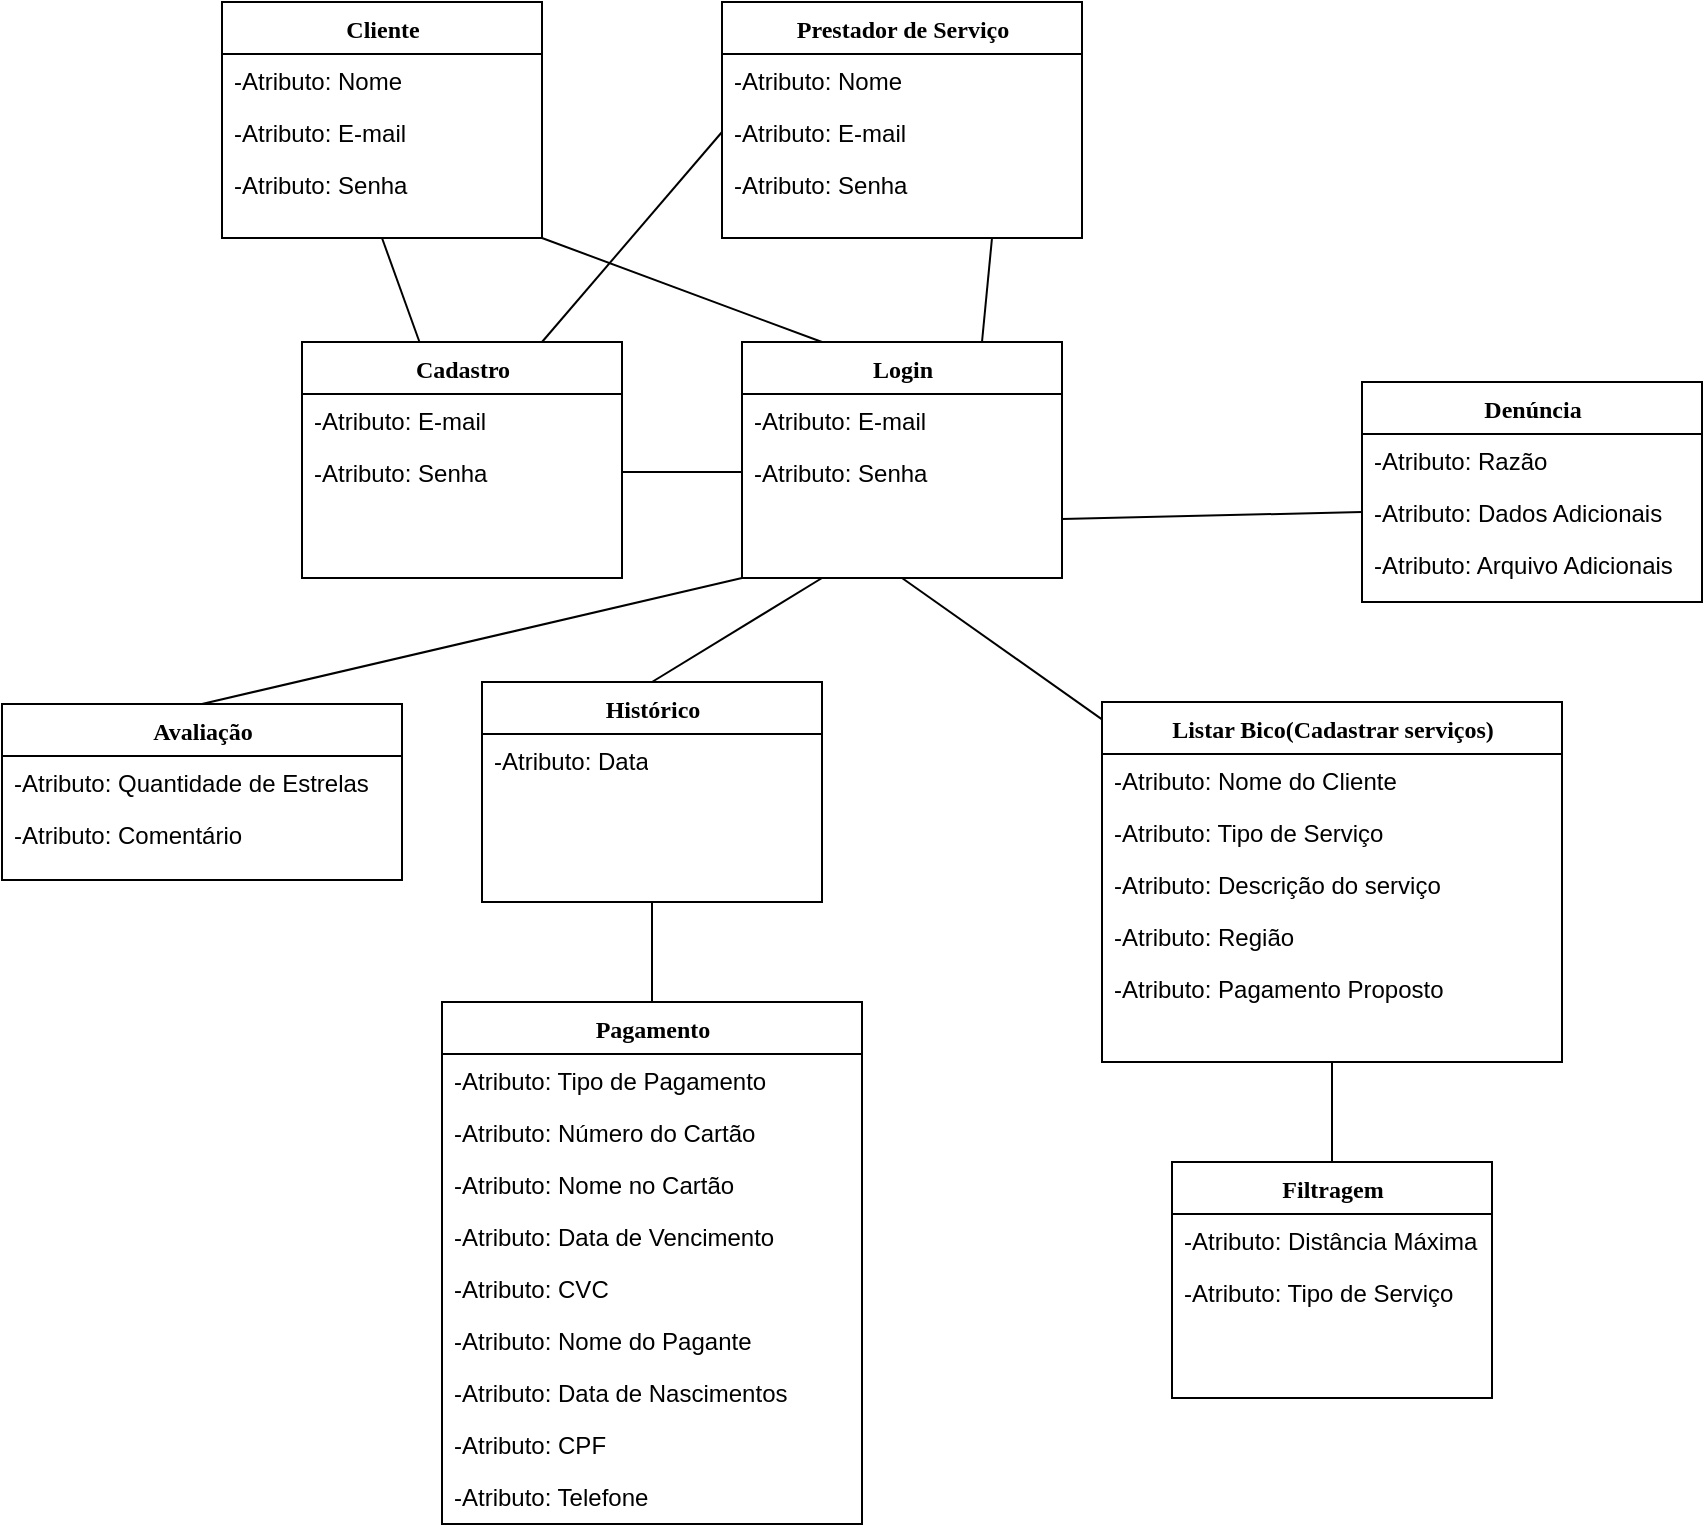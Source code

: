 <mxfile version="24.2.5" type="device">
  <diagram name="Page-1" id="6133507b-19e7-1e82-6fc7-422aa6c4b21f">
    <mxGraphModel dx="1647" dy="877" grid="1" gridSize="10" guides="1" tooltips="1" connect="1" arrows="1" fold="1" page="1" pageScale="1" pageWidth="1100" pageHeight="850" background="none" math="0" shadow="0">
      <root>
        <mxCell id="0" />
        <mxCell id="1" parent="0" />
        <mxCell id="Q-qz3h-aPGjKx4wGLugq-44" style="rounded=0;orthogonalLoop=1;jettySize=auto;html=1;exitX=0;exitY=1;exitDx=0;exitDy=0;entryX=0.5;entryY=0;entryDx=0;entryDy=0;endArrow=none;endFill=0;" edge="1" parent="1" source="78961159f06e98e8-17" target="Q-qz3h-aPGjKx4wGLugq-14">
          <mxGeometry relative="1" as="geometry" />
        </mxCell>
        <mxCell id="Q-qz3h-aPGjKx4wGLugq-45" style="rounded=0;orthogonalLoop=1;jettySize=auto;html=1;exitX=0.5;exitY=1;exitDx=0;exitDy=0;endArrow=none;endFill=0;" edge="1" parent="1" source="78961159f06e98e8-17" target="Q-qz3h-aPGjKx4wGLugq-5">
          <mxGeometry relative="1" as="geometry" />
        </mxCell>
        <mxCell id="Q-qz3h-aPGjKx4wGLugq-46" style="rounded=0;orthogonalLoop=1;jettySize=auto;html=1;exitX=1;exitY=0.75;exitDx=0;exitDy=0;entryX=0;entryY=0.5;entryDx=0;entryDy=0;endArrow=none;endFill=0;" edge="1" parent="1" source="78961159f06e98e8-17" target="Q-qz3h-aPGjKx4wGLugq-10">
          <mxGeometry relative="1" as="geometry" />
        </mxCell>
        <mxCell id="Q-qz3h-aPGjKx4wGLugq-58" style="edgeStyle=none;rounded=0;orthogonalLoop=1;jettySize=auto;html=1;exitX=0.25;exitY=1;exitDx=0;exitDy=0;entryX=0.5;entryY=0;entryDx=0;entryDy=0;endArrow=none;endFill=0;" edge="1" parent="1" source="78961159f06e98e8-17" target="Q-qz3h-aPGjKx4wGLugq-54">
          <mxGeometry relative="1" as="geometry" />
        </mxCell>
        <mxCell id="78961159f06e98e8-17" value="Login" style="swimlane;html=1;fontStyle=1;align=center;verticalAlign=top;childLayout=stackLayout;horizontal=1;startSize=26;horizontalStack=0;resizeParent=1;resizeLast=0;collapsible=1;marginBottom=0;swimlaneFillColor=#ffffff;rounded=0;shadow=0;comic=0;labelBackgroundColor=none;strokeWidth=1;fillColor=none;fontFamily=Verdana;fontSize=12" parent="1" vertex="1">
          <mxGeometry x="550" y="280" width="160" height="118" as="geometry" />
        </mxCell>
        <mxCell id="78961159f06e98e8-23" value="-Atributo: E-mail" style="text;html=1;strokeColor=none;fillColor=none;align=left;verticalAlign=top;spacingLeft=4;spacingRight=4;whiteSpace=wrap;overflow=hidden;rotatable=0;points=[[0,0.5],[1,0.5]];portConstraint=eastwest;" parent="78961159f06e98e8-17" vertex="1">
          <mxGeometry y="26" width="160" height="26" as="geometry" />
        </mxCell>
        <mxCell id="Q-qz3h-aPGjKx4wGLugq-1" value="-Atributo: Senha" style="text;html=1;strokeColor=none;fillColor=none;align=left;verticalAlign=top;spacingLeft=4;spacingRight=4;whiteSpace=wrap;overflow=hidden;rotatable=0;points=[[0,0.5],[1,0.5]];portConstraint=eastwest;" vertex="1" parent="78961159f06e98e8-17">
          <mxGeometry y="52" width="160" height="26" as="geometry" />
        </mxCell>
        <mxCell id="Q-qz3h-aPGjKx4wGLugq-2" value="Cadastro" style="swimlane;html=1;fontStyle=1;align=center;verticalAlign=top;childLayout=stackLayout;horizontal=1;startSize=26;horizontalStack=0;resizeParent=1;resizeLast=0;collapsible=1;marginBottom=0;swimlaneFillColor=#ffffff;rounded=0;shadow=0;comic=0;labelBackgroundColor=none;strokeWidth=1;fillColor=none;fontFamily=Verdana;fontSize=12" vertex="1" parent="1">
          <mxGeometry x="330" y="280" width="160" height="118" as="geometry" />
        </mxCell>
        <mxCell id="Q-qz3h-aPGjKx4wGLugq-3" value="-Atributo: E-mail" style="text;html=1;strokeColor=none;fillColor=none;align=left;verticalAlign=top;spacingLeft=4;spacingRight=4;whiteSpace=wrap;overflow=hidden;rotatable=0;points=[[0,0.5],[1,0.5]];portConstraint=eastwest;" vertex="1" parent="Q-qz3h-aPGjKx4wGLugq-2">
          <mxGeometry y="26" width="160" height="26" as="geometry" />
        </mxCell>
        <mxCell id="Q-qz3h-aPGjKx4wGLugq-4" value="-Atributo: Senha" style="text;html=1;strokeColor=none;fillColor=none;align=left;verticalAlign=top;spacingLeft=4;spacingRight=4;whiteSpace=wrap;overflow=hidden;rotatable=0;points=[[0,0.5],[1,0.5]];portConstraint=eastwest;" vertex="1" parent="Q-qz3h-aPGjKx4wGLugq-2">
          <mxGeometry y="52" width="160" height="26" as="geometry" />
        </mxCell>
        <mxCell id="Q-qz3h-aPGjKx4wGLugq-47" style="rounded=0;orthogonalLoop=1;jettySize=auto;html=1;exitX=0.5;exitY=1;exitDx=0;exitDy=0;endArrow=none;endFill=0;" edge="1" parent="1" source="Q-qz3h-aPGjKx4wGLugq-5" target="Q-qz3h-aPGjKx4wGLugq-17">
          <mxGeometry relative="1" as="geometry" />
        </mxCell>
        <mxCell id="Q-qz3h-aPGjKx4wGLugq-5" value="Listar Bico(Cadastrar serviços)" style="swimlane;html=1;fontStyle=1;align=center;verticalAlign=top;childLayout=stackLayout;horizontal=1;startSize=26;horizontalStack=0;resizeParent=1;resizeLast=0;collapsible=1;marginBottom=0;swimlaneFillColor=#ffffff;rounded=0;shadow=0;comic=0;labelBackgroundColor=none;strokeWidth=1;fillColor=none;fontFamily=Verdana;fontSize=12" vertex="1" parent="1">
          <mxGeometry x="730" y="460" width="230" height="180" as="geometry" />
        </mxCell>
        <mxCell id="Q-qz3h-aPGjKx4wGLugq-22" value="-Atributo: Nome do Cliente" style="text;html=1;strokeColor=none;fillColor=none;align=left;verticalAlign=top;spacingLeft=4;spacingRight=4;whiteSpace=wrap;overflow=hidden;rotatable=0;points=[[0,0.5],[1,0.5]];portConstraint=eastwest;" vertex="1" parent="Q-qz3h-aPGjKx4wGLugq-5">
          <mxGeometry y="26" width="230" height="26" as="geometry" />
        </mxCell>
        <mxCell id="Q-qz3h-aPGjKx4wGLugq-21" value="-Atributo: Tipo de Serviço" style="text;html=1;strokeColor=none;fillColor=none;align=left;verticalAlign=top;spacingLeft=4;spacingRight=4;whiteSpace=wrap;overflow=hidden;rotatable=0;points=[[0,0.5],[1,0.5]];portConstraint=eastwest;" vertex="1" parent="Q-qz3h-aPGjKx4wGLugq-5">
          <mxGeometry y="52" width="230" height="26" as="geometry" />
        </mxCell>
        <mxCell id="Q-qz3h-aPGjKx4wGLugq-6" value="-Atributo: Descrição do serviço" style="text;html=1;strokeColor=none;fillColor=none;align=left;verticalAlign=top;spacingLeft=4;spacingRight=4;whiteSpace=wrap;overflow=hidden;rotatable=0;points=[[0,0.5],[1,0.5]];portConstraint=eastwest;" vertex="1" parent="Q-qz3h-aPGjKx4wGLugq-5">
          <mxGeometry y="78" width="230" height="26" as="geometry" />
        </mxCell>
        <mxCell id="Q-qz3h-aPGjKx4wGLugq-7" value="-Atributo: Região" style="text;html=1;strokeColor=none;fillColor=none;align=left;verticalAlign=top;spacingLeft=4;spacingRight=4;whiteSpace=wrap;overflow=hidden;rotatable=0;points=[[0,0.5],[1,0.5]];portConstraint=eastwest;" vertex="1" parent="Q-qz3h-aPGjKx4wGLugq-5">
          <mxGeometry y="104" width="230" height="26" as="geometry" />
        </mxCell>
        <mxCell id="Q-qz3h-aPGjKx4wGLugq-20" value="-Atributo: Pagamento Proposto" style="text;html=1;strokeColor=none;fillColor=none;align=left;verticalAlign=top;spacingLeft=4;spacingRight=4;whiteSpace=wrap;overflow=hidden;rotatable=0;points=[[0,0.5],[1,0.5]];portConstraint=eastwest;" vertex="1" parent="Q-qz3h-aPGjKx4wGLugq-5">
          <mxGeometry y="130" width="230" height="26" as="geometry" />
        </mxCell>
        <mxCell id="Q-qz3h-aPGjKx4wGLugq-8" value="Denúncia" style="swimlane;html=1;fontStyle=1;align=center;verticalAlign=top;childLayout=stackLayout;horizontal=1;startSize=26;horizontalStack=0;resizeParent=1;resizeLast=0;collapsible=1;marginBottom=0;swimlaneFillColor=#ffffff;rounded=0;shadow=0;comic=0;labelBackgroundColor=none;strokeWidth=1;fillColor=none;fontFamily=Verdana;fontSize=12" vertex="1" parent="1">
          <mxGeometry x="860" y="300" width="170" height="110" as="geometry" />
        </mxCell>
        <mxCell id="Q-qz3h-aPGjKx4wGLugq-9" value="-Atributo: Razão" style="text;html=1;strokeColor=none;fillColor=none;align=left;verticalAlign=top;spacingLeft=4;spacingRight=4;whiteSpace=wrap;overflow=hidden;rotatable=0;points=[[0,0.5],[1,0.5]];portConstraint=eastwest;" vertex="1" parent="Q-qz3h-aPGjKx4wGLugq-8">
          <mxGeometry y="26" width="170" height="26" as="geometry" />
        </mxCell>
        <mxCell id="Q-qz3h-aPGjKx4wGLugq-10" value="-Atributo: Dados Adicionais" style="text;html=1;strokeColor=none;fillColor=none;align=left;verticalAlign=top;spacingLeft=4;spacingRight=4;whiteSpace=wrap;overflow=hidden;rotatable=0;points=[[0,0.5],[1,0.5]];portConstraint=eastwest;" vertex="1" parent="Q-qz3h-aPGjKx4wGLugq-8">
          <mxGeometry y="52" width="170" height="26" as="geometry" />
        </mxCell>
        <mxCell id="Q-qz3h-aPGjKx4wGLugq-30" value="-Atributo: Arquivo Adicionais" style="text;html=1;strokeColor=none;fillColor=none;align=left;verticalAlign=top;spacingLeft=4;spacingRight=4;whiteSpace=wrap;overflow=hidden;rotatable=0;points=[[0,0.5],[1,0.5]];portConstraint=eastwest;" vertex="1" parent="Q-qz3h-aPGjKx4wGLugq-8">
          <mxGeometry y="78" width="170" height="26" as="geometry" />
        </mxCell>
        <mxCell id="Q-qz3h-aPGjKx4wGLugq-11" value="Pagamento" style="swimlane;html=1;fontStyle=1;align=center;verticalAlign=top;childLayout=stackLayout;horizontal=1;startSize=26;horizontalStack=0;resizeParent=1;resizeLast=0;collapsible=1;marginBottom=0;swimlaneFillColor=#ffffff;rounded=0;shadow=0;comic=0;labelBackgroundColor=none;strokeWidth=1;fillColor=none;fontFamily=Verdana;fontSize=12" vertex="1" parent="1">
          <mxGeometry x="400" y="610" width="210" height="261" as="geometry" />
        </mxCell>
        <mxCell id="Q-qz3h-aPGjKx4wGLugq-12" value="-Atributo: Tipo de Pagamento" style="text;html=1;strokeColor=none;fillColor=none;align=left;verticalAlign=top;spacingLeft=4;spacingRight=4;whiteSpace=wrap;overflow=hidden;rotatable=0;points=[[0,0.5],[1,0.5]];portConstraint=eastwest;" vertex="1" parent="Q-qz3h-aPGjKx4wGLugq-11">
          <mxGeometry y="26" width="210" height="26" as="geometry" />
        </mxCell>
        <mxCell id="Q-qz3h-aPGjKx4wGLugq-13" value="-Atributo: Número do Cartão" style="text;html=1;strokeColor=none;fillColor=none;align=left;verticalAlign=top;spacingLeft=4;spacingRight=4;whiteSpace=wrap;overflow=hidden;rotatable=0;points=[[0,0.5],[1,0.5]];portConstraint=eastwest;" vertex="1" parent="Q-qz3h-aPGjKx4wGLugq-11">
          <mxGeometry y="52" width="210" height="26" as="geometry" />
        </mxCell>
        <mxCell id="Q-qz3h-aPGjKx4wGLugq-23" value="-Atributo: Nome no Cartão" style="text;html=1;strokeColor=none;fillColor=none;align=left;verticalAlign=top;spacingLeft=4;spacingRight=4;whiteSpace=wrap;overflow=hidden;rotatable=0;points=[[0,0.5],[1,0.5]];portConstraint=eastwest;" vertex="1" parent="Q-qz3h-aPGjKx4wGLugq-11">
          <mxGeometry y="78" width="210" height="26" as="geometry" />
        </mxCell>
        <mxCell id="Q-qz3h-aPGjKx4wGLugq-24" value="-Atributo: Data de Vencimento" style="text;html=1;strokeColor=none;fillColor=none;align=left;verticalAlign=top;spacingLeft=4;spacingRight=4;whiteSpace=wrap;overflow=hidden;rotatable=0;points=[[0,0.5],[1,0.5]];portConstraint=eastwest;" vertex="1" parent="Q-qz3h-aPGjKx4wGLugq-11">
          <mxGeometry y="104" width="210" height="26" as="geometry" />
        </mxCell>
        <mxCell id="Q-qz3h-aPGjKx4wGLugq-25" value="-Atributo: CVC" style="text;html=1;strokeColor=none;fillColor=none;align=left;verticalAlign=top;spacingLeft=4;spacingRight=4;whiteSpace=wrap;overflow=hidden;rotatable=0;points=[[0,0.5],[1,0.5]];portConstraint=eastwest;" vertex="1" parent="Q-qz3h-aPGjKx4wGLugq-11">
          <mxGeometry y="130" width="210" height="26" as="geometry" />
        </mxCell>
        <mxCell id="Q-qz3h-aPGjKx4wGLugq-26" value="-Atributo: Nome do Pagante" style="text;html=1;strokeColor=none;fillColor=none;align=left;verticalAlign=top;spacingLeft=4;spacingRight=4;whiteSpace=wrap;overflow=hidden;rotatable=0;points=[[0,0.5],[1,0.5]];portConstraint=eastwest;" vertex="1" parent="Q-qz3h-aPGjKx4wGLugq-11">
          <mxGeometry y="156" width="210" height="26" as="geometry" />
        </mxCell>
        <mxCell id="Q-qz3h-aPGjKx4wGLugq-27" value="-Atributo: Data de Nascimentos" style="text;html=1;strokeColor=none;fillColor=none;align=left;verticalAlign=top;spacingLeft=4;spacingRight=4;whiteSpace=wrap;overflow=hidden;rotatable=0;points=[[0,0.5],[1,0.5]];portConstraint=eastwest;" vertex="1" parent="Q-qz3h-aPGjKx4wGLugq-11">
          <mxGeometry y="182" width="210" height="26" as="geometry" />
        </mxCell>
        <mxCell id="Q-qz3h-aPGjKx4wGLugq-28" value="-Atributo: CPF" style="text;html=1;strokeColor=none;fillColor=none;align=left;verticalAlign=top;spacingLeft=4;spacingRight=4;whiteSpace=wrap;overflow=hidden;rotatable=0;points=[[0,0.5],[1,0.5]];portConstraint=eastwest;" vertex="1" parent="Q-qz3h-aPGjKx4wGLugq-11">
          <mxGeometry y="208" width="210" height="26" as="geometry" />
        </mxCell>
        <mxCell id="Q-qz3h-aPGjKx4wGLugq-29" value="-Atributo: Telefone" style="text;html=1;strokeColor=none;fillColor=none;align=left;verticalAlign=top;spacingLeft=4;spacingRight=4;whiteSpace=wrap;overflow=hidden;rotatable=0;points=[[0,0.5],[1,0.5]];portConstraint=eastwest;" vertex="1" parent="Q-qz3h-aPGjKx4wGLugq-11">
          <mxGeometry y="234" width="210" height="26" as="geometry" />
        </mxCell>
        <mxCell id="Q-qz3h-aPGjKx4wGLugq-14" value="Avaliação" style="swimlane;html=1;fontStyle=1;align=center;verticalAlign=top;childLayout=stackLayout;horizontal=1;startSize=26;horizontalStack=0;resizeParent=1;resizeLast=0;collapsible=1;marginBottom=0;swimlaneFillColor=#ffffff;rounded=0;shadow=0;comic=0;labelBackgroundColor=none;strokeWidth=1;fillColor=none;fontFamily=Verdana;fontSize=12" vertex="1" parent="1">
          <mxGeometry x="180" y="461" width="200" height="88" as="geometry" />
        </mxCell>
        <mxCell id="Q-qz3h-aPGjKx4wGLugq-15" value="-Atributo: Quantidade de Estrelas" style="text;html=1;strokeColor=none;fillColor=none;align=left;verticalAlign=top;spacingLeft=4;spacingRight=4;whiteSpace=wrap;overflow=hidden;rotatable=0;points=[[0,0.5],[1,0.5]];portConstraint=eastwest;" vertex="1" parent="Q-qz3h-aPGjKx4wGLugq-14">
          <mxGeometry y="26" width="200" height="26" as="geometry" />
        </mxCell>
        <mxCell id="Q-qz3h-aPGjKx4wGLugq-16" value="-Atributo: Comentário" style="text;html=1;strokeColor=none;fillColor=none;align=left;verticalAlign=top;spacingLeft=4;spacingRight=4;whiteSpace=wrap;overflow=hidden;rotatable=0;points=[[0,0.5],[1,0.5]];portConstraint=eastwest;" vertex="1" parent="Q-qz3h-aPGjKx4wGLugq-14">
          <mxGeometry y="52" width="200" height="26" as="geometry" />
        </mxCell>
        <mxCell id="Q-qz3h-aPGjKx4wGLugq-17" value="Filtragem" style="swimlane;html=1;fontStyle=1;align=center;verticalAlign=top;childLayout=stackLayout;horizontal=1;startSize=26;horizontalStack=0;resizeParent=1;resizeLast=0;collapsible=1;marginBottom=0;swimlaneFillColor=#ffffff;rounded=0;shadow=0;comic=0;labelBackgroundColor=none;strokeWidth=1;fillColor=none;fontFamily=Verdana;fontSize=12" vertex="1" parent="1">
          <mxGeometry x="765" y="690" width="160" height="118" as="geometry" />
        </mxCell>
        <mxCell id="Q-qz3h-aPGjKx4wGLugq-18" value="-Atributo: Distância Máxima" style="text;html=1;strokeColor=none;fillColor=none;align=left;verticalAlign=top;spacingLeft=4;spacingRight=4;whiteSpace=wrap;overflow=hidden;rotatable=0;points=[[0,0.5],[1,0.5]];portConstraint=eastwest;" vertex="1" parent="Q-qz3h-aPGjKx4wGLugq-17">
          <mxGeometry y="26" width="160" height="26" as="geometry" />
        </mxCell>
        <mxCell id="Q-qz3h-aPGjKx4wGLugq-19" value="-Atributo: Tipo de Serviço" style="text;html=1;strokeColor=none;fillColor=none;align=left;verticalAlign=top;spacingLeft=4;spacingRight=4;whiteSpace=wrap;overflow=hidden;rotatable=0;points=[[0,0.5],[1,0.5]];portConstraint=eastwest;" vertex="1" parent="Q-qz3h-aPGjKx4wGLugq-17">
          <mxGeometry y="52" width="160" height="26" as="geometry" />
        </mxCell>
        <mxCell id="Q-qz3h-aPGjKx4wGLugq-49" style="rounded=0;orthogonalLoop=1;jettySize=auto;html=1;exitX=0.5;exitY=1;exitDx=0;exitDy=0;endArrow=none;endFill=0;" edge="1" parent="1" source="Q-qz3h-aPGjKx4wGLugq-34" target="Q-qz3h-aPGjKx4wGLugq-2">
          <mxGeometry relative="1" as="geometry" />
        </mxCell>
        <mxCell id="Q-qz3h-aPGjKx4wGLugq-59" style="edgeStyle=none;rounded=0;orthogonalLoop=1;jettySize=auto;html=1;exitX=1;exitY=1;exitDx=0;exitDy=0;entryX=0.25;entryY=0;entryDx=0;entryDy=0;endArrow=none;endFill=0;" edge="1" parent="1" source="Q-qz3h-aPGjKx4wGLugq-34" target="78961159f06e98e8-17">
          <mxGeometry relative="1" as="geometry" />
        </mxCell>
        <mxCell id="Q-qz3h-aPGjKx4wGLugq-34" value="Cliente" style="swimlane;html=1;fontStyle=1;align=center;verticalAlign=top;childLayout=stackLayout;horizontal=1;startSize=26;horizontalStack=0;resizeParent=1;resizeLast=0;collapsible=1;marginBottom=0;swimlaneFillColor=#ffffff;rounded=0;shadow=0;comic=0;labelBackgroundColor=none;strokeWidth=1;fillColor=none;fontFamily=Verdana;fontSize=12" vertex="1" parent="1">
          <mxGeometry x="290" y="110" width="160" height="118" as="geometry" />
        </mxCell>
        <mxCell id="Q-qz3h-aPGjKx4wGLugq-37" value="-Atributo: Nome" style="text;html=1;strokeColor=none;fillColor=none;align=left;verticalAlign=top;spacingLeft=4;spacingRight=4;whiteSpace=wrap;overflow=hidden;rotatable=0;points=[[0,0.5],[1,0.5]];portConstraint=eastwest;" vertex="1" parent="Q-qz3h-aPGjKx4wGLugq-34">
          <mxGeometry y="26" width="160" height="26" as="geometry" />
        </mxCell>
        <mxCell id="Q-qz3h-aPGjKx4wGLugq-35" value="-Atributo: E-mail" style="text;html=1;strokeColor=none;fillColor=none;align=left;verticalAlign=top;spacingLeft=4;spacingRight=4;whiteSpace=wrap;overflow=hidden;rotatable=0;points=[[0,0.5],[1,0.5]];portConstraint=eastwest;" vertex="1" parent="Q-qz3h-aPGjKx4wGLugq-34">
          <mxGeometry y="52" width="160" height="26" as="geometry" />
        </mxCell>
        <mxCell id="Q-qz3h-aPGjKx4wGLugq-36" value="-Atributo: Senha" style="text;html=1;strokeColor=none;fillColor=none;align=left;verticalAlign=top;spacingLeft=4;spacingRight=4;whiteSpace=wrap;overflow=hidden;rotatable=0;points=[[0,0.5],[1,0.5]];portConstraint=eastwest;" vertex="1" parent="Q-qz3h-aPGjKx4wGLugq-34">
          <mxGeometry y="78" width="160" height="26" as="geometry" />
        </mxCell>
        <mxCell id="Q-qz3h-aPGjKx4wGLugq-53" style="rounded=0;orthogonalLoop=1;jettySize=auto;html=1;exitX=0.75;exitY=1;exitDx=0;exitDy=0;entryX=0.75;entryY=0;entryDx=0;entryDy=0;endArrow=none;endFill=0;" edge="1" parent="1" source="Q-qz3h-aPGjKx4wGLugq-38" target="78961159f06e98e8-17">
          <mxGeometry relative="1" as="geometry" />
        </mxCell>
        <mxCell id="Q-qz3h-aPGjKx4wGLugq-38" value="Prestador de Serviço" style="swimlane;html=1;fontStyle=1;align=center;verticalAlign=top;childLayout=stackLayout;horizontal=1;startSize=26;horizontalStack=0;resizeParent=1;resizeLast=0;collapsible=1;marginBottom=0;swimlaneFillColor=#ffffff;rounded=0;shadow=0;comic=0;labelBackgroundColor=none;strokeWidth=1;fillColor=none;fontFamily=Verdana;fontSize=12" vertex="1" parent="1">
          <mxGeometry x="540" y="110" width="180" height="118" as="geometry" />
        </mxCell>
        <mxCell id="Q-qz3h-aPGjKx4wGLugq-39" value="-Atributo: Nome" style="text;html=1;strokeColor=none;fillColor=none;align=left;verticalAlign=top;spacingLeft=4;spacingRight=4;whiteSpace=wrap;overflow=hidden;rotatable=0;points=[[0,0.5],[1,0.5]];portConstraint=eastwest;" vertex="1" parent="Q-qz3h-aPGjKx4wGLugq-38">
          <mxGeometry y="26" width="180" height="26" as="geometry" />
        </mxCell>
        <mxCell id="Q-qz3h-aPGjKx4wGLugq-40" value="-Atributo: E-mail" style="text;html=1;strokeColor=none;fillColor=none;align=left;verticalAlign=top;spacingLeft=4;spacingRight=4;whiteSpace=wrap;overflow=hidden;rotatable=0;points=[[0,0.5],[1,0.5]];portConstraint=eastwest;" vertex="1" parent="Q-qz3h-aPGjKx4wGLugq-38">
          <mxGeometry y="52" width="180" height="26" as="geometry" />
        </mxCell>
        <mxCell id="Q-qz3h-aPGjKx4wGLugq-41" value="-Atributo: Senha" style="text;html=1;strokeColor=none;fillColor=none;align=left;verticalAlign=top;spacingLeft=4;spacingRight=4;whiteSpace=wrap;overflow=hidden;rotatable=0;points=[[0,0.5],[1,0.5]];portConstraint=eastwest;" vertex="1" parent="Q-qz3h-aPGjKx4wGLugq-38">
          <mxGeometry y="78" width="180" height="26" as="geometry" />
        </mxCell>
        <mxCell id="Q-qz3h-aPGjKx4wGLugq-50" style="rounded=0;orthogonalLoop=1;jettySize=auto;html=1;exitX=0;exitY=0.5;exitDx=0;exitDy=0;entryX=0.75;entryY=0;entryDx=0;entryDy=0;endArrow=none;endFill=0;" edge="1" parent="1" source="Q-qz3h-aPGjKx4wGLugq-40" target="Q-qz3h-aPGjKx4wGLugq-2">
          <mxGeometry relative="1" as="geometry" />
        </mxCell>
        <mxCell id="Q-qz3h-aPGjKx4wGLugq-60" style="edgeStyle=none;rounded=0;orthogonalLoop=1;jettySize=auto;html=1;exitX=0.5;exitY=1;exitDx=0;exitDy=0;entryX=0.5;entryY=0;entryDx=0;entryDy=0;endArrow=none;endFill=0;" edge="1" parent="1" source="Q-qz3h-aPGjKx4wGLugq-54" target="Q-qz3h-aPGjKx4wGLugq-11">
          <mxGeometry relative="1" as="geometry" />
        </mxCell>
        <mxCell id="Q-qz3h-aPGjKx4wGLugq-54" value="Histórico" style="swimlane;html=1;fontStyle=1;align=center;verticalAlign=top;childLayout=stackLayout;horizontal=1;startSize=26;horizontalStack=0;resizeParent=1;resizeLast=0;collapsible=1;marginBottom=0;swimlaneFillColor=#ffffff;rounded=0;shadow=0;comic=0;labelBackgroundColor=none;strokeWidth=1;fillColor=none;fontFamily=Verdana;fontSize=12" vertex="1" parent="1">
          <mxGeometry x="420" y="450" width="170" height="110" as="geometry" />
        </mxCell>
        <mxCell id="Q-qz3h-aPGjKx4wGLugq-55" value="-Atributo: Data" style="text;html=1;strokeColor=none;fillColor=none;align=left;verticalAlign=top;spacingLeft=4;spacingRight=4;whiteSpace=wrap;overflow=hidden;rotatable=0;points=[[0,0.5],[1,0.5]];portConstraint=eastwest;" vertex="1" parent="Q-qz3h-aPGjKx4wGLugq-54">
          <mxGeometry y="26" width="170" height="26" as="geometry" />
        </mxCell>
        <mxCell id="Q-qz3h-aPGjKx4wGLugq-61" style="edgeStyle=none;rounded=0;orthogonalLoop=1;jettySize=auto;html=1;exitX=1;exitY=0.5;exitDx=0;exitDy=0;entryX=0;entryY=0.5;entryDx=0;entryDy=0;endArrow=none;endFill=0;" edge="1" parent="1" source="Q-qz3h-aPGjKx4wGLugq-4" target="Q-qz3h-aPGjKx4wGLugq-1">
          <mxGeometry relative="1" as="geometry" />
        </mxCell>
      </root>
    </mxGraphModel>
  </diagram>
</mxfile>
